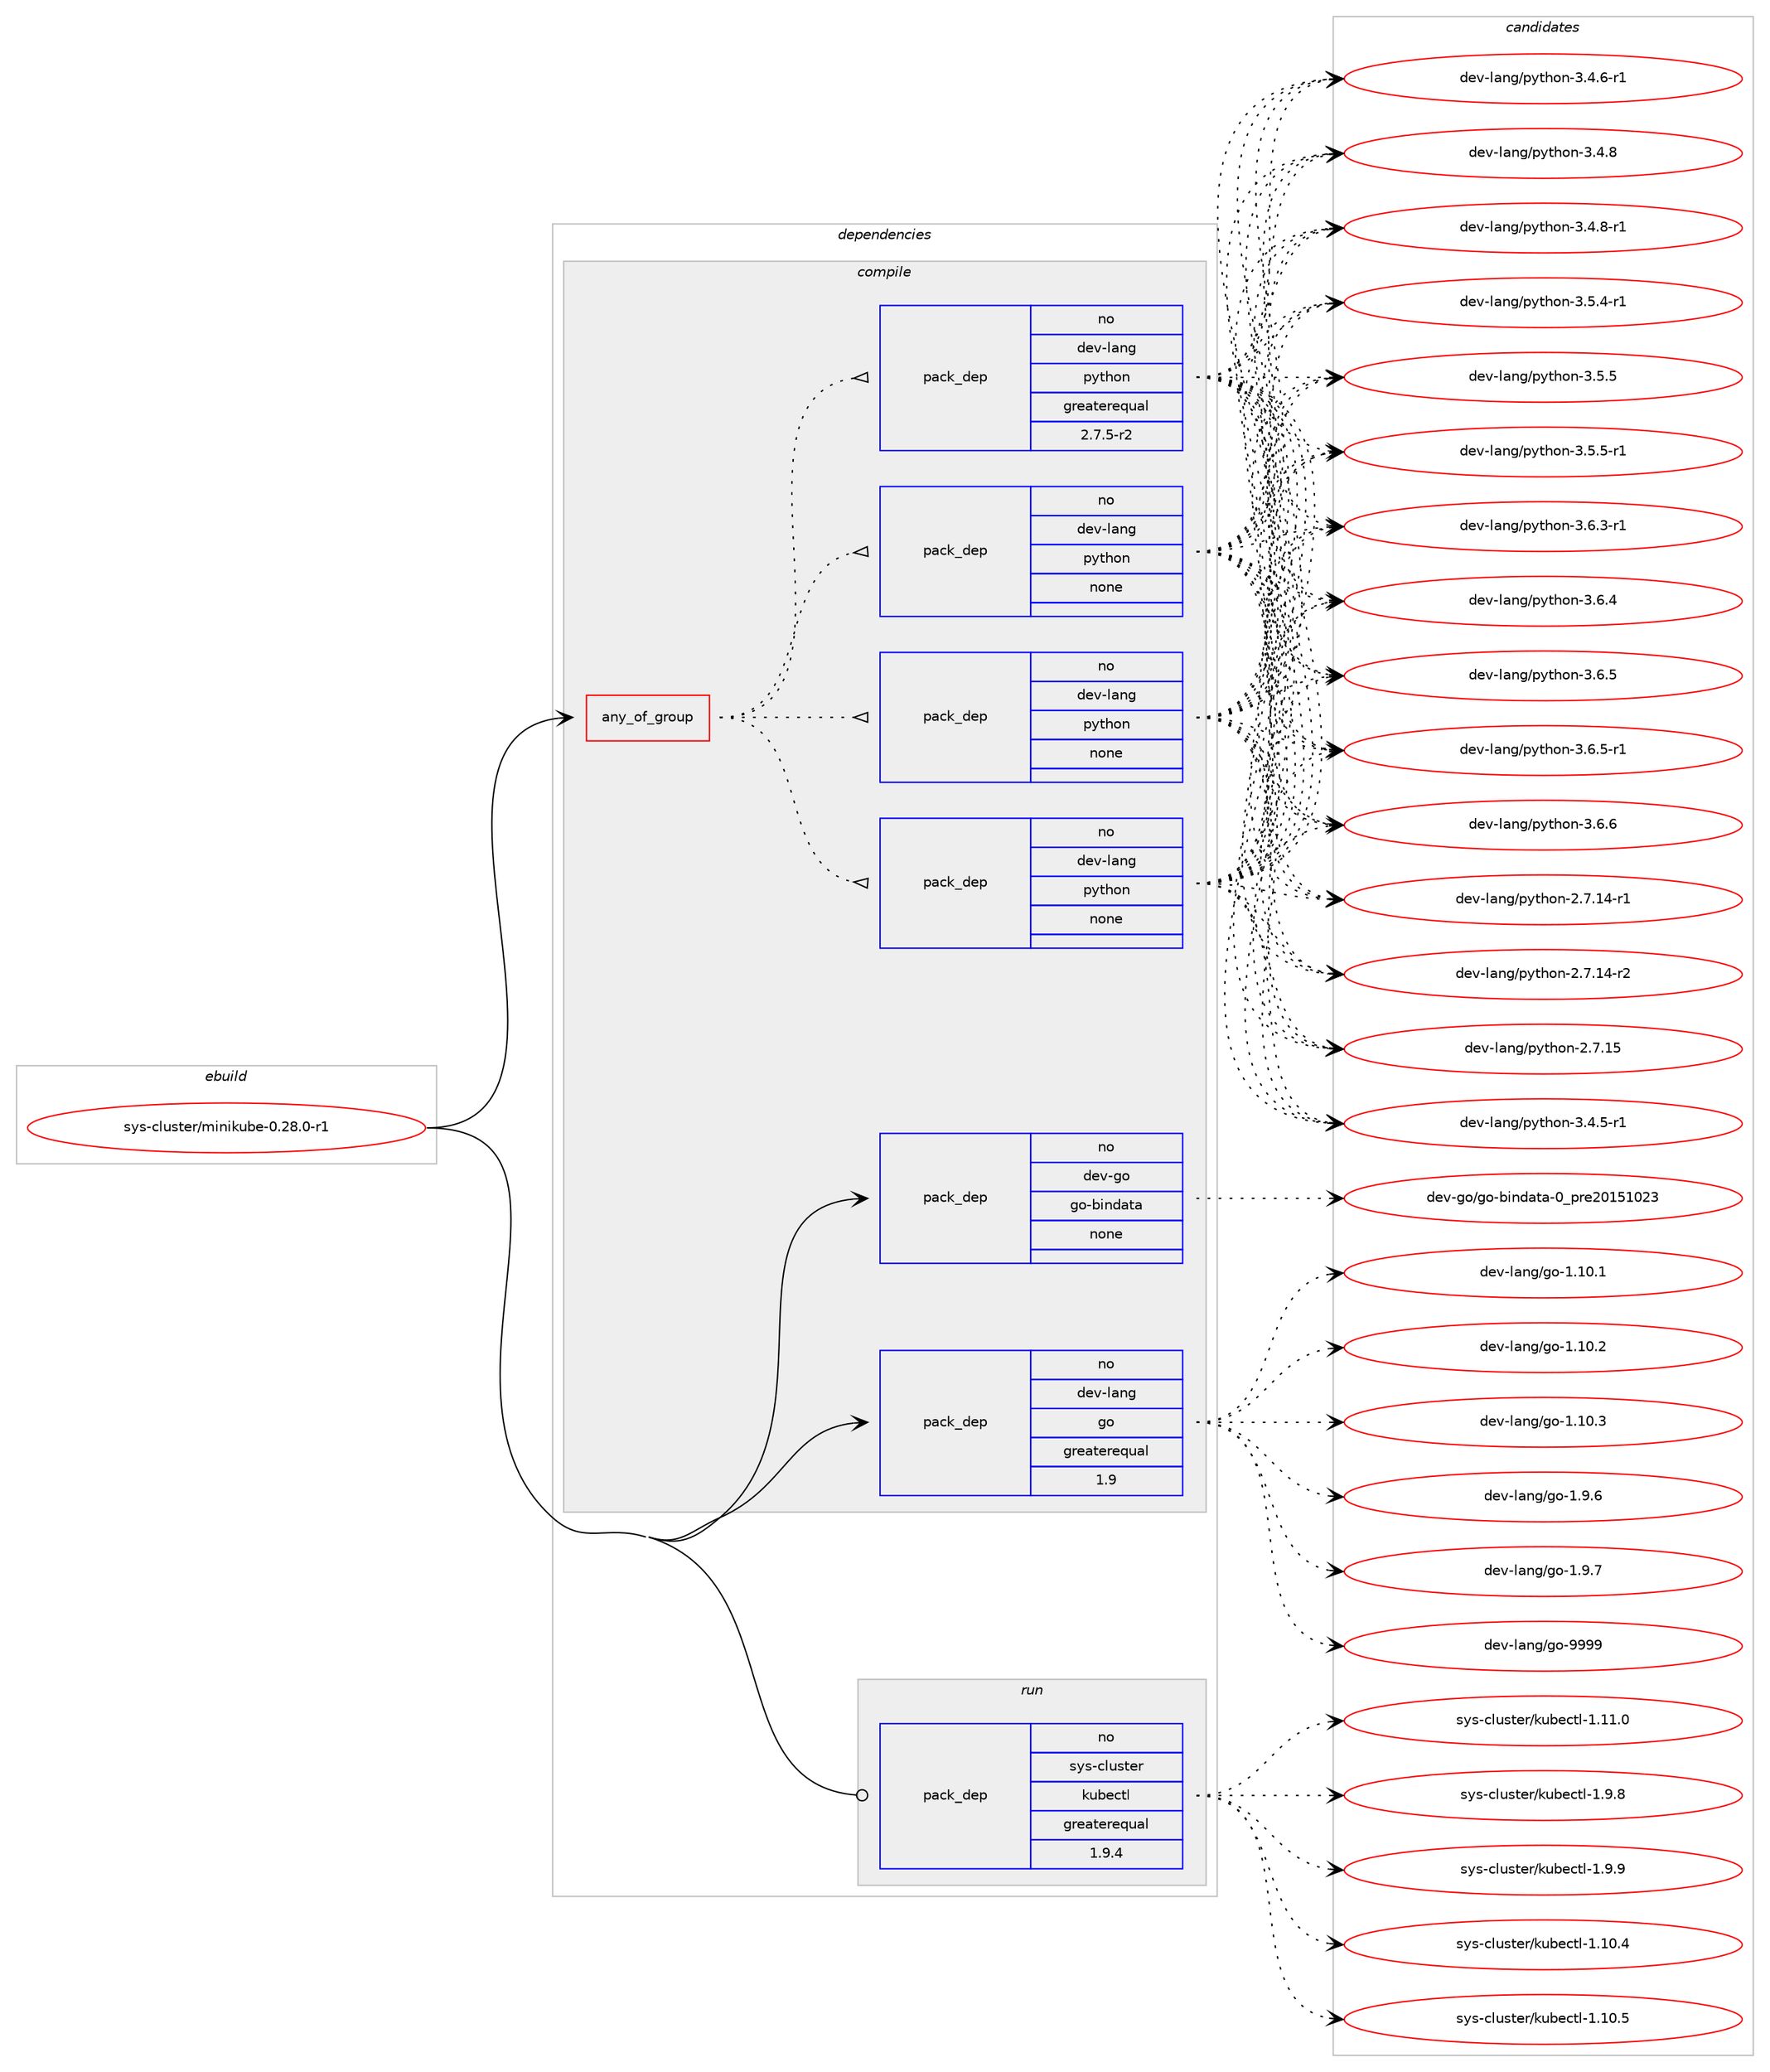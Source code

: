digraph prolog {

# *************
# Graph options
# *************

newrank=true;
concentrate=true;
compound=true;
graph [rankdir=LR,fontname=Helvetica,fontsize=10,ranksep=1.5];#, ranksep=2.5, nodesep=0.2];
edge  [arrowhead=vee];
node  [fontname=Helvetica,fontsize=10];

# **********
# The ebuild
# **********

subgraph cluster_leftcol {
color=gray;
rank=same;
label=<<i>ebuild</i>>;
id [label="sys-cluster/minikube-0.28.0-r1", color=red, width=4, href="../sys-cluster/minikube-0.28.0-r1.svg"];
}

# ****************
# The dependencies
# ****************

subgraph cluster_midcol {
color=gray;
label=<<i>dependencies</i>>;
subgraph cluster_compile {
fillcolor="#eeeeee";
style=filled;
label=<<i>compile</i>>;
subgraph any73 {
dependency6343 [label=<<TABLE BORDER="0" CELLBORDER="1" CELLSPACING="0" CELLPADDING="4"><TR><TD CELLPADDING="10">any_of_group</TD></TR></TABLE>>, shape=none, color=red];subgraph pack4829 {
dependency6344 [label=<<TABLE BORDER="0" CELLBORDER="1" CELLSPACING="0" CELLPADDING="4" WIDTH="220"><TR><TD ROWSPAN="6" CELLPADDING="30">pack_dep</TD></TR><TR><TD WIDTH="110">no</TD></TR><TR><TD>dev-lang</TD></TR><TR><TD>python</TD></TR><TR><TD>none</TD></TR><TR><TD></TD></TR></TABLE>>, shape=none, color=blue];
}
dependency6343:e -> dependency6344:w [weight=20,style="dotted",arrowhead="oinv"];
subgraph pack4830 {
dependency6345 [label=<<TABLE BORDER="0" CELLBORDER="1" CELLSPACING="0" CELLPADDING="4" WIDTH="220"><TR><TD ROWSPAN="6" CELLPADDING="30">pack_dep</TD></TR><TR><TD WIDTH="110">no</TD></TR><TR><TD>dev-lang</TD></TR><TR><TD>python</TD></TR><TR><TD>none</TD></TR><TR><TD></TD></TR></TABLE>>, shape=none, color=blue];
}
dependency6343:e -> dependency6345:w [weight=20,style="dotted",arrowhead="oinv"];
subgraph pack4831 {
dependency6346 [label=<<TABLE BORDER="0" CELLBORDER="1" CELLSPACING="0" CELLPADDING="4" WIDTH="220"><TR><TD ROWSPAN="6" CELLPADDING="30">pack_dep</TD></TR><TR><TD WIDTH="110">no</TD></TR><TR><TD>dev-lang</TD></TR><TR><TD>python</TD></TR><TR><TD>none</TD></TR><TR><TD></TD></TR></TABLE>>, shape=none, color=blue];
}
dependency6343:e -> dependency6346:w [weight=20,style="dotted",arrowhead="oinv"];
subgraph pack4832 {
dependency6347 [label=<<TABLE BORDER="0" CELLBORDER="1" CELLSPACING="0" CELLPADDING="4" WIDTH="220"><TR><TD ROWSPAN="6" CELLPADDING="30">pack_dep</TD></TR><TR><TD WIDTH="110">no</TD></TR><TR><TD>dev-lang</TD></TR><TR><TD>python</TD></TR><TR><TD>greaterequal</TD></TR><TR><TD>2.7.5-r2</TD></TR></TABLE>>, shape=none, color=blue];
}
dependency6343:e -> dependency6347:w [weight=20,style="dotted",arrowhead="oinv"];
}
id:e -> dependency6343:w [weight=20,style="solid",arrowhead="vee"];
subgraph pack4833 {
dependency6348 [label=<<TABLE BORDER="0" CELLBORDER="1" CELLSPACING="0" CELLPADDING="4" WIDTH="220"><TR><TD ROWSPAN="6" CELLPADDING="30">pack_dep</TD></TR><TR><TD WIDTH="110">no</TD></TR><TR><TD>dev-go</TD></TR><TR><TD>go-bindata</TD></TR><TR><TD>none</TD></TR><TR><TD></TD></TR></TABLE>>, shape=none, color=blue];
}
id:e -> dependency6348:w [weight=20,style="solid",arrowhead="vee"];
subgraph pack4834 {
dependency6349 [label=<<TABLE BORDER="0" CELLBORDER="1" CELLSPACING="0" CELLPADDING="4" WIDTH="220"><TR><TD ROWSPAN="6" CELLPADDING="30">pack_dep</TD></TR><TR><TD WIDTH="110">no</TD></TR><TR><TD>dev-lang</TD></TR><TR><TD>go</TD></TR><TR><TD>greaterequal</TD></TR><TR><TD>1.9</TD></TR></TABLE>>, shape=none, color=blue];
}
id:e -> dependency6349:w [weight=20,style="solid",arrowhead="vee"];
}
subgraph cluster_compileandrun {
fillcolor="#eeeeee";
style=filled;
label=<<i>compile and run</i>>;
}
subgraph cluster_run {
fillcolor="#eeeeee";
style=filled;
label=<<i>run</i>>;
subgraph pack4835 {
dependency6350 [label=<<TABLE BORDER="0" CELLBORDER="1" CELLSPACING="0" CELLPADDING="4" WIDTH="220"><TR><TD ROWSPAN="6" CELLPADDING="30">pack_dep</TD></TR><TR><TD WIDTH="110">no</TD></TR><TR><TD>sys-cluster</TD></TR><TR><TD>kubectl</TD></TR><TR><TD>greaterequal</TD></TR><TR><TD>1.9.4</TD></TR></TABLE>>, shape=none, color=blue];
}
id:e -> dependency6350:w [weight=20,style="solid",arrowhead="odot"];
}
}

# **************
# The candidates
# **************

subgraph cluster_choices {
rank=same;
color=gray;
label=<<i>candidates</i>>;

subgraph choice4829 {
color=black;
nodesep=1;
choice100101118451089711010347112121116104111110455046554649524511449 [label="dev-lang/python-2.7.14-r1", color=red, width=4,href="../dev-lang/python-2.7.14-r1.svg"];
choice100101118451089711010347112121116104111110455046554649524511450 [label="dev-lang/python-2.7.14-r2", color=red, width=4,href="../dev-lang/python-2.7.14-r2.svg"];
choice10010111845108971101034711212111610411111045504655464953 [label="dev-lang/python-2.7.15", color=red, width=4,href="../dev-lang/python-2.7.15.svg"];
choice1001011184510897110103471121211161041111104551465246534511449 [label="dev-lang/python-3.4.5-r1", color=red, width=4,href="../dev-lang/python-3.4.5-r1.svg"];
choice1001011184510897110103471121211161041111104551465246544511449 [label="dev-lang/python-3.4.6-r1", color=red, width=4,href="../dev-lang/python-3.4.6-r1.svg"];
choice100101118451089711010347112121116104111110455146524656 [label="dev-lang/python-3.4.8", color=red, width=4,href="../dev-lang/python-3.4.8.svg"];
choice1001011184510897110103471121211161041111104551465246564511449 [label="dev-lang/python-3.4.8-r1", color=red, width=4,href="../dev-lang/python-3.4.8-r1.svg"];
choice1001011184510897110103471121211161041111104551465346524511449 [label="dev-lang/python-3.5.4-r1", color=red, width=4,href="../dev-lang/python-3.5.4-r1.svg"];
choice100101118451089711010347112121116104111110455146534653 [label="dev-lang/python-3.5.5", color=red, width=4,href="../dev-lang/python-3.5.5.svg"];
choice1001011184510897110103471121211161041111104551465346534511449 [label="dev-lang/python-3.5.5-r1", color=red, width=4,href="../dev-lang/python-3.5.5-r1.svg"];
choice1001011184510897110103471121211161041111104551465446514511449 [label="dev-lang/python-3.6.3-r1", color=red, width=4,href="../dev-lang/python-3.6.3-r1.svg"];
choice100101118451089711010347112121116104111110455146544652 [label="dev-lang/python-3.6.4", color=red, width=4,href="../dev-lang/python-3.6.4.svg"];
choice100101118451089711010347112121116104111110455146544653 [label="dev-lang/python-3.6.5", color=red, width=4,href="../dev-lang/python-3.6.5.svg"];
choice1001011184510897110103471121211161041111104551465446534511449 [label="dev-lang/python-3.6.5-r1", color=red, width=4,href="../dev-lang/python-3.6.5-r1.svg"];
choice100101118451089711010347112121116104111110455146544654 [label="dev-lang/python-3.6.6", color=red, width=4,href="../dev-lang/python-3.6.6.svg"];
dependency6344:e -> choice100101118451089711010347112121116104111110455046554649524511449:w [style=dotted,weight="100"];
dependency6344:e -> choice100101118451089711010347112121116104111110455046554649524511450:w [style=dotted,weight="100"];
dependency6344:e -> choice10010111845108971101034711212111610411111045504655464953:w [style=dotted,weight="100"];
dependency6344:e -> choice1001011184510897110103471121211161041111104551465246534511449:w [style=dotted,weight="100"];
dependency6344:e -> choice1001011184510897110103471121211161041111104551465246544511449:w [style=dotted,weight="100"];
dependency6344:e -> choice100101118451089711010347112121116104111110455146524656:w [style=dotted,weight="100"];
dependency6344:e -> choice1001011184510897110103471121211161041111104551465246564511449:w [style=dotted,weight="100"];
dependency6344:e -> choice1001011184510897110103471121211161041111104551465346524511449:w [style=dotted,weight="100"];
dependency6344:e -> choice100101118451089711010347112121116104111110455146534653:w [style=dotted,weight="100"];
dependency6344:e -> choice1001011184510897110103471121211161041111104551465346534511449:w [style=dotted,weight="100"];
dependency6344:e -> choice1001011184510897110103471121211161041111104551465446514511449:w [style=dotted,weight="100"];
dependency6344:e -> choice100101118451089711010347112121116104111110455146544652:w [style=dotted,weight="100"];
dependency6344:e -> choice100101118451089711010347112121116104111110455146544653:w [style=dotted,weight="100"];
dependency6344:e -> choice1001011184510897110103471121211161041111104551465446534511449:w [style=dotted,weight="100"];
dependency6344:e -> choice100101118451089711010347112121116104111110455146544654:w [style=dotted,weight="100"];
}
subgraph choice4830 {
color=black;
nodesep=1;
choice100101118451089711010347112121116104111110455046554649524511449 [label="dev-lang/python-2.7.14-r1", color=red, width=4,href="../dev-lang/python-2.7.14-r1.svg"];
choice100101118451089711010347112121116104111110455046554649524511450 [label="dev-lang/python-2.7.14-r2", color=red, width=4,href="../dev-lang/python-2.7.14-r2.svg"];
choice10010111845108971101034711212111610411111045504655464953 [label="dev-lang/python-2.7.15", color=red, width=4,href="../dev-lang/python-2.7.15.svg"];
choice1001011184510897110103471121211161041111104551465246534511449 [label="dev-lang/python-3.4.5-r1", color=red, width=4,href="../dev-lang/python-3.4.5-r1.svg"];
choice1001011184510897110103471121211161041111104551465246544511449 [label="dev-lang/python-3.4.6-r1", color=red, width=4,href="../dev-lang/python-3.4.6-r1.svg"];
choice100101118451089711010347112121116104111110455146524656 [label="dev-lang/python-3.4.8", color=red, width=4,href="../dev-lang/python-3.4.8.svg"];
choice1001011184510897110103471121211161041111104551465246564511449 [label="dev-lang/python-3.4.8-r1", color=red, width=4,href="../dev-lang/python-3.4.8-r1.svg"];
choice1001011184510897110103471121211161041111104551465346524511449 [label="dev-lang/python-3.5.4-r1", color=red, width=4,href="../dev-lang/python-3.5.4-r1.svg"];
choice100101118451089711010347112121116104111110455146534653 [label="dev-lang/python-3.5.5", color=red, width=4,href="../dev-lang/python-3.5.5.svg"];
choice1001011184510897110103471121211161041111104551465346534511449 [label="dev-lang/python-3.5.5-r1", color=red, width=4,href="../dev-lang/python-3.5.5-r1.svg"];
choice1001011184510897110103471121211161041111104551465446514511449 [label="dev-lang/python-3.6.3-r1", color=red, width=4,href="../dev-lang/python-3.6.3-r1.svg"];
choice100101118451089711010347112121116104111110455146544652 [label="dev-lang/python-3.6.4", color=red, width=4,href="../dev-lang/python-3.6.4.svg"];
choice100101118451089711010347112121116104111110455146544653 [label="dev-lang/python-3.6.5", color=red, width=4,href="../dev-lang/python-3.6.5.svg"];
choice1001011184510897110103471121211161041111104551465446534511449 [label="dev-lang/python-3.6.5-r1", color=red, width=4,href="../dev-lang/python-3.6.5-r1.svg"];
choice100101118451089711010347112121116104111110455146544654 [label="dev-lang/python-3.6.6", color=red, width=4,href="../dev-lang/python-3.6.6.svg"];
dependency6345:e -> choice100101118451089711010347112121116104111110455046554649524511449:w [style=dotted,weight="100"];
dependency6345:e -> choice100101118451089711010347112121116104111110455046554649524511450:w [style=dotted,weight="100"];
dependency6345:e -> choice10010111845108971101034711212111610411111045504655464953:w [style=dotted,weight="100"];
dependency6345:e -> choice1001011184510897110103471121211161041111104551465246534511449:w [style=dotted,weight="100"];
dependency6345:e -> choice1001011184510897110103471121211161041111104551465246544511449:w [style=dotted,weight="100"];
dependency6345:e -> choice100101118451089711010347112121116104111110455146524656:w [style=dotted,weight="100"];
dependency6345:e -> choice1001011184510897110103471121211161041111104551465246564511449:w [style=dotted,weight="100"];
dependency6345:e -> choice1001011184510897110103471121211161041111104551465346524511449:w [style=dotted,weight="100"];
dependency6345:e -> choice100101118451089711010347112121116104111110455146534653:w [style=dotted,weight="100"];
dependency6345:e -> choice1001011184510897110103471121211161041111104551465346534511449:w [style=dotted,weight="100"];
dependency6345:e -> choice1001011184510897110103471121211161041111104551465446514511449:w [style=dotted,weight="100"];
dependency6345:e -> choice100101118451089711010347112121116104111110455146544652:w [style=dotted,weight="100"];
dependency6345:e -> choice100101118451089711010347112121116104111110455146544653:w [style=dotted,weight="100"];
dependency6345:e -> choice1001011184510897110103471121211161041111104551465446534511449:w [style=dotted,weight="100"];
dependency6345:e -> choice100101118451089711010347112121116104111110455146544654:w [style=dotted,weight="100"];
}
subgraph choice4831 {
color=black;
nodesep=1;
choice100101118451089711010347112121116104111110455046554649524511449 [label="dev-lang/python-2.7.14-r1", color=red, width=4,href="../dev-lang/python-2.7.14-r1.svg"];
choice100101118451089711010347112121116104111110455046554649524511450 [label="dev-lang/python-2.7.14-r2", color=red, width=4,href="../dev-lang/python-2.7.14-r2.svg"];
choice10010111845108971101034711212111610411111045504655464953 [label="dev-lang/python-2.7.15", color=red, width=4,href="../dev-lang/python-2.7.15.svg"];
choice1001011184510897110103471121211161041111104551465246534511449 [label="dev-lang/python-3.4.5-r1", color=red, width=4,href="../dev-lang/python-3.4.5-r1.svg"];
choice1001011184510897110103471121211161041111104551465246544511449 [label="dev-lang/python-3.4.6-r1", color=red, width=4,href="../dev-lang/python-3.4.6-r1.svg"];
choice100101118451089711010347112121116104111110455146524656 [label="dev-lang/python-3.4.8", color=red, width=4,href="../dev-lang/python-3.4.8.svg"];
choice1001011184510897110103471121211161041111104551465246564511449 [label="dev-lang/python-3.4.8-r1", color=red, width=4,href="../dev-lang/python-3.4.8-r1.svg"];
choice1001011184510897110103471121211161041111104551465346524511449 [label="dev-lang/python-3.5.4-r1", color=red, width=4,href="../dev-lang/python-3.5.4-r1.svg"];
choice100101118451089711010347112121116104111110455146534653 [label="dev-lang/python-3.5.5", color=red, width=4,href="../dev-lang/python-3.5.5.svg"];
choice1001011184510897110103471121211161041111104551465346534511449 [label="dev-lang/python-3.5.5-r1", color=red, width=4,href="../dev-lang/python-3.5.5-r1.svg"];
choice1001011184510897110103471121211161041111104551465446514511449 [label="dev-lang/python-3.6.3-r1", color=red, width=4,href="../dev-lang/python-3.6.3-r1.svg"];
choice100101118451089711010347112121116104111110455146544652 [label="dev-lang/python-3.6.4", color=red, width=4,href="../dev-lang/python-3.6.4.svg"];
choice100101118451089711010347112121116104111110455146544653 [label="dev-lang/python-3.6.5", color=red, width=4,href="../dev-lang/python-3.6.5.svg"];
choice1001011184510897110103471121211161041111104551465446534511449 [label="dev-lang/python-3.6.5-r1", color=red, width=4,href="../dev-lang/python-3.6.5-r1.svg"];
choice100101118451089711010347112121116104111110455146544654 [label="dev-lang/python-3.6.6", color=red, width=4,href="../dev-lang/python-3.6.6.svg"];
dependency6346:e -> choice100101118451089711010347112121116104111110455046554649524511449:w [style=dotted,weight="100"];
dependency6346:e -> choice100101118451089711010347112121116104111110455046554649524511450:w [style=dotted,weight="100"];
dependency6346:e -> choice10010111845108971101034711212111610411111045504655464953:w [style=dotted,weight="100"];
dependency6346:e -> choice1001011184510897110103471121211161041111104551465246534511449:w [style=dotted,weight="100"];
dependency6346:e -> choice1001011184510897110103471121211161041111104551465246544511449:w [style=dotted,weight="100"];
dependency6346:e -> choice100101118451089711010347112121116104111110455146524656:w [style=dotted,weight="100"];
dependency6346:e -> choice1001011184510897110103471121211161041111104551465246564511449:w [style=dotted,weight="100"];
dependency6346:e -> choice1001011184510897110103471121211161041111104551465346524511449:w [style=dotted,weight="100"];
dependency6346:e -> choice100101118451089711010347112121116104111110455146534653:w [style=dotted,weight="100"];
dependency6346:e -> choice1001011184510897110103471121211161041111104551465346534511449:w [style=dotted,weight="100"];
dependency6346:e -> choice1001011184510897110103471121211161041111104551465446514511449:w [style=dotted,weight="100"];
dependency6346:e -> choice100101118451089711010347112121116104111110455146544652:w [style=dotted,weight="100"];
dependency6346:e -> choice100101118451089711010347112121116104111110455146544653:w [style=dotted,weight="100"];
dependency6346:e -> choice1001011184510897110103471121211161041111104551465446534511449:w [style=dotted,weight="100"];
dependency6346:e -> choice100101118451089711010347112121116104111110455146544654:w [style=dotted,weight="100"];
}
subgraph choice4832 {
color=black;
nodesep=1;
choice100101118451089711010347112121116104111110455046554649524511449 [label="dev-lang/python-2.7.14-r1", color=red, width=4,href="../dev-lang/python-2.7.14-r1.svg"];
choice100101118451089711010347112121116104111110455046554649524511450 [label="dev-lang/python-2.7.14-r2", color=red, width=4,href="../dev-lang/python-2.7.14-r2.svg"];
choice10010111845108971101034711212111610411111045504655464953 [label="dev-lang/python-2.7.15", color=red, width=4,href="../dev-lang/python-2.7.15.svg"];
choice1001011184510897110103471121211161041111104551465246534511449 [label="dev-lang/python-3.4.5-r1", color=red, width=4,href="../dev-lang/python-3.4.5-r1.svg"];
choice1001011184510897110103471121211161041111104551465246544511449 [label="dev-lang/python-3.4.6-r1", color=red, width=4,href="../dev-lang/python-3.4.6-r1.svg"];
choice100101118451089711010347112121116104111110455146524656 [label="dev-lang/python-3.4.8", color=red, width=4,href="../dev-lang/python-3.4.8.svg"];
choice1001011184510897110103471121211161041111104551465246564511449 [label="dev-lang/python-3.4.8-r1", color=red, width=4,href="../dev-lang/python-3.4.8-r1.svg"];
choice1001011184510897110103471121211161041111104551465346524511449 [label="dev-lang/python-3.5.4-r1", color=red, width=4,href="../dev-lang/python-3.5.4-r1.svg"];
choice100101118451089711010347112121116104111110455146534653 [label="dev-lang/python-3.5.5", color=red, width=4,href="../dev-lang/python-3.5.5.svg"];
choice1001011184510897110103471121211161041111104551465346534511449 [label="dev-lang/python-3.5.5-r1", color=red, width=4,href="../dev-lang/python-3.5.5-r1.svg"];
choice1001011184510897110103471121211161041111104551465446514511449 [label="dev-lang/python-3.6.3-r1", color=red, width=4,href="../dev-lang/python-3.6.3-r1.svg"];
choice100101118451089711010347112121116104111110455146544652 [label="dev-lang/python-3.6.4", color=red, width=4,href="../dev-lang/python-3.6.4.svg"];
choice100101118451089711010347112121116104111110455146544653 [label="dev-lang/python-3.6.5", color=red, width=4,href="../dev-lang/python-3.6.5.svg"];
choice1001011184510897110103471121211161041111104551465446534511449 [label="dev-lang/python-3.6.5-r1", color=red, width=4,href="../dev-lang/python-3.6.5-r1.svg"];
choice100101118451089711010347112121116104111110455146544654 [label="dev-lang/python-3.6.6", color=red, width=4,href="../dev-lang/python-3.6.6.svg"];
dependency6347:e -> choice100101118451089711010347112121116104111110455046554649524511449:w [style=dotted,weight="100"];
dependency6347:e -> choice100101118451089711010347112121116104111110455046554649524511450:w [style=dotted,weight="100"];
dependency6347:e -> choice10010111845108971101034711212111610411111045504655464953:w [style=dotted,weight="100"];
dependency6347:e -> choice1001011184510897110103471121211161041111104551465246534511449:w [style=dotted,weight="100"];
dependency6347:e -> choice1001011184510897110103471121211161041111104551465246544511449:w [style=dotted,weight="100"];
dependency6347:e -> choice100101118451089711010347112121116104111110455146524656:w [style=dotted,weight="100"];
dependency6347:e -> choice1001011184510897110103471121211161041111104551465246564511449:w [style=dotted,weight="100"];
dependency6347:e -> choice1001011184510897110103471121211161041111104551465346524511449:w [style=dotted,weight="100"];
dependency6347:e -> choice100101118451089711010347112121116104111110455146534653:w [style=dotted,weight="100"];
dependency6347:e -> choice1001011184510897110103471121211161041111104551465346534511449:w [style=dotted,weight="100"];
dependency6347:e -> choice1001011184510897110103471121211161041111104551465446514511449:w [style=dotted,weight="100"];
dependency6347:e -> choice100101118451089711010347112121116104111110455146544652:w [style=dotted,weight="100"];
dependency6347:e -> choice100101118451089711010347112121116104111110455146544653:w [style=dotted,weight="100"];
dependency6347:e -> choice1001011184510897110103471121211161041111104551465446534511449:w [style=dotted,weight="100"];
dependency6347:e -> choice100101118451089711010347112121116104111110455146544654:w [style=dotted,weight="100"];
}
subgraph choice4833 {
color=black;
nodesep=1;
choice1001011184510311147103111459810511010097116974548951121141015048495349485051 [label="dev-go/go-bindata-0_pre20151023", color=red, width=4,href="../dev-go/go-bindata-0_pre20151023.svg"];
dependency6348:e -> choice1001011184510311147103111459810511010097116974548951121141015048495349485051:w [style=dotted,weight="100"];
}
subgraph choice4834 {
color=black;
nodesep=1;
choice10010111845108971101034710311145494649484649 [label="dev-lang/go-1.10.1", color=red, width=4,href="../dev-lang/go-1.10.1.svg"];
choice10010111845108971101034710311145494649484650 [label="dev-lang/go-1.10.2", color=red, width=4,href="../dev-lang/go-1.10.2.svg"];
choice10010111845108971101034710311145494649484651 [label="dev-lang/go-1.10.3", color=red, width=4,href="../dev-lang/go-1.10.3.svg"];
choice100101118451089711010347103111454946574654 [label="dev-lang/go-1.9.6", color=red, width=4,href="../dev-lang/go-1.9.6.svg"];
choice100101118451089711010347103111454946574655 [label="dev-lang/go-1.9.7", color=red, width=4,href="../dev-lang/go-1.9.7.svg"];
choice1001011184510897110103471031114557575757 [label="dev-lang/go-9999", color=red, width=4,href="../dev-lang/go-9999.svg"];
dependency6349:e -> choice10010111845108971101034710311145494649484649:w [style=dotted,weight="100"];
dependency6349:e -> choice10010111845108971101034710311145494649484650:w [style=dotted,weight="100"];
dependency6349:e -> choice10010111845108971101034710311145494649484651:w [style=dotted,weight="100"];
dependency6349:e -> choice100101118451089711010347103111454946574654:w [style=dotted,weight="100"];
dependency6349:e -> choice100101118451089711010347103111454946574655:w [style=dotted,weight="100"];
dependency6349:e -> choice1001011184510897110103471031114557575757:w [style=dotted,weight="100"];
}
subgraph choice4835 {
color=black;
nodesep=1;
choice115121115459910811711511610111447107117981019911610845494649484652 [label="sys-cluster/kubectl-1.10.4", color=red, width=4,href="../sys-cluster/kubectl-1.10.4.svg"];
choice115121115459910811711511610111447107117981019911610845494649484653 [label="sys-cluster/kubectl-1.10.5", color=red, width=4,href="../sys-cluster/kubectl-1.10.5.svg"];
choice115121115459910811711511610111447107117981019911610845494649494648 [label="sys-cluster/kubectl-1.11.0", color=red, width=4,href="../sys-cluster/kubectl-1.11.0.svg"];
choice1151211154599108117115116101114471071179810199116108454946574656 [label="sys-cluster/kubectl-1.9.8", color=red, width=4,href="../sys-cluster/kubectl-1.9.8.svg"];
choice1151211154599108117115116101114471071179810199116108454946574657 [label="sys-cluster/kubectl-1.9.9", color=red, width=4,href="../sys-cluster/kubectl-1.9.9.svg"];
dependency6350:e -> choice115121115459910811711511610111447107117981019911610845494649484652:w [style=dotted,weight="100"];
dependency6350:e -> choice115121115459910811711511610111447107117981019911610845494649484653:w [style=dotted,weight="100"];
dependency6350:e -> choice115121115459910811711511610111447107117981019911610845494649494648:w [style=dotted,weight="100"];
dependency6350:e -> choice1151211154599108117115116101114471071179810199116108454946574656:w [style=dotted,weight="100"];
dependency6350:e -> choice1151211154599108117115116101114471071179810199116108454946574657:w [style=dotted,weight="100"];
}
}

}
